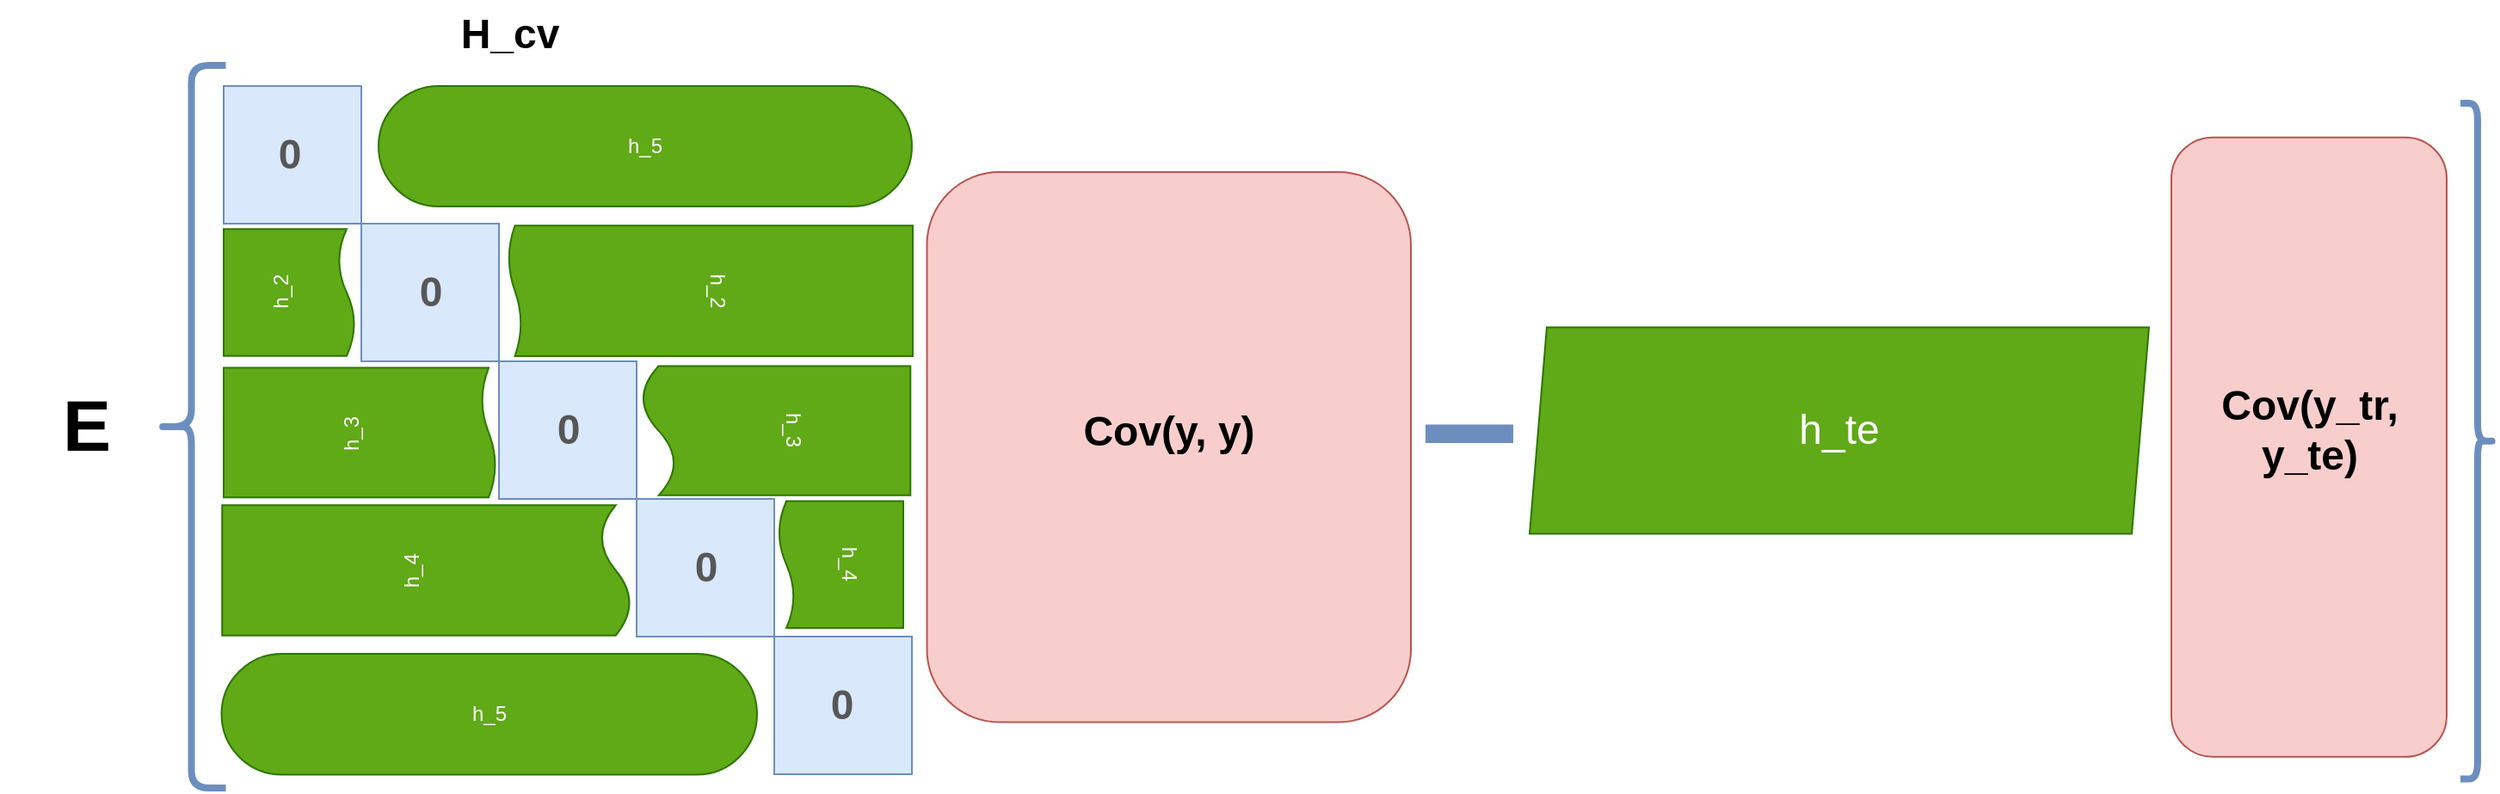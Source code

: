 <mxfile>
    <diagram id="v5qkYwKlUNOBD4TkAYTq" name="Page-1">
        <mxGraphModel dx="1534" dy="843" grid="1" gridSize="10" guides="1" tooltips="1" connect="1" arrows="1" fold="1" page="1" pageScale="1" pageWidth="3300" pageHeight="4681" math="0" shadow="0">
            <root>
                <mxCell id="0"/>
                <mxCell id="1" parent="0"/>
                <mxCell id="15" value="H_cv" style="text;strokeColor=none;fillColor=none;html=1;fontSize=24;fontStyle=1;verticalAlign=middle;align=center;" vertex="1" parent="1">
                    <mxGeometry x="476.25" y="190.25" width="100" height="40" as="geometry"/>
                </mxCell>
                <mxCell id="21" value="" style="rounded=1;whiteSpace=wrap;html=1;fillColor=#f8cecc;strokeColor=#b85450;" vertex="1" parent="1">
                    <mxGeometry x="768.76" y="290" width="281.24" height="319.75" as="geometry"/>
                </mxCell>
                <mxCell id="24" value="&lt;font style=&quot;font-size: 24px;&quot;&gt;h_te&lt;/font&gt;" style="shape=parallelogram;perimeter=parallelogramPerimeter;whiteSpace=wrap;html=1;fixedSize=1;size=10;fillColor=#60a917;fontColor=#ffffff;strokeColor=#2D7600;" vertex="1" parent="1">
                    <mxGeometry x="1119" y="380.25" width="360" height="120" as="geometry"/>
                </mxCell>
                <mxCell id="25" value="" style="rounded=1;whiteSpace=wrap;html=1;fillColor=#f8cecc;strokeColor=#b85450;" vertex="1" parent="1">
                    <mxGeometry x="1492" y="269.87" width="160" height="360" as="geometry"/>
                </mxCell>
                <mxCell id="26" value="" style="rounded=0;whiteSpace=wrap;html=1;strokeColor=#6C8EBF;fillColor=#6C8EBF;" vertex="1" parent="1">
                    <mxGeometry x="1059" y="437.26" width="50" height="9.75" as="geometry"/>
                </mxCell>
                <mxCell id="27" value="&lt;font style=&quot;font-size: 42px;&quot;&gt;E&lt;/font&gt;" style="text;strokeColor=none;fillColor=none;html=1;fontSize=24;fontStyle=1;verticalAlign=middle;align=center;" vertex="1" parent="1">
                    <mxGeometry x="230" y="418" width="100" height="40" as="geometry"/>
                </mxCell>
                <mxCell id="28" value="" style="shape=curlyBracket;whiteSpace=wrap;html=1;rounded=1;labelPosition=left;verticalLabelPosition=middle;align=right;verticalAlign=middle;strokeColor=#6C8EBF;fontSize=42;fillColor=#6C8EBF;strokeWidth=4;" vertex="1" parent="1">
                    <mxGeometry x="321.25" y="228" width="40" height="420" as="geometry"/>
                </mxCell>
                <mxCell id="29" value="" style="shape=curlyBracket;whiteSpace=wrap;html=1;rounded=1;flipH=1;labelPosition=right;verticalLabelPosition=middle;align=left;verticalAlign=middle;strokeColor=#6C8EBF;strokeWidth=4;fontSize=42;fillColor=#6C8EBF;" vertex="1" parent="1">
                    <mxGeometry x="1660" y="250" width="20" height="392.75" as="geometry"/>
                </mxCell>
                <mxCell id="31" value="Cov(y, y)" style="text;strokeColor=none;fillColor=none;html=1;fontSize=24;fontStyle=1;verticalAlign=middle;align=center;strokeWidth=4;" vertex="1" parent="1">
                    <mxGeometry x="859.38" y="421.42" width="100" height="40" as="geometry"/>
                </mxCell>
                <mxCell id="32" value="Cov(y_tr, &lt;br&gt;y_te)" style="text;strokeColor=none;fillColor=none;html=1;fontSize=24;fontStyle=1;verticalAlign=middle;align=center;strokeWidth=4;" vertex="1" parent="1">
                    <mxGeometry x="1522" y="420" width="100" height="40" as="geometry"/>
                </mxCell>
                <mxCell id="34" value="" style="whiteSpace=wrap;html=1;aspect=fixed;fillColor=#dae8fc;strokeColor=#6c8ebf;" vertex="1" parent="1">
                    <mxGeometry x="680" y="560" width="80" height="80" as="geometry"/>
                </mxCell>
                <mxCell id="35" value="" style="whiteSpace=wrap;html=1;aspect=fixed;fillColor=#dae8fc;strokeColor=#6c8ebf;" vertex="1" parent="1">
                    <mxGeometry x="600" y="480" width="80" height="80" as="geometry"/>
                </mxCell>
                <mxCell id="36" value="" style="whiteSpace=wrap;html=1;aspect=fixed;fillColor=#dae8fc;strokeColor=#6c8ebf;" vertex="1" parent="1">
                    <mxGeometry x="520" y="400" width="80" height="80" as="geometry"/>
                </mxCell>
                <mxCell id="37" value="" style="whiteSpace=wrap;html=1;aspect=fixed;fillColor=#dae8fc;strokeColor=#6c8ebf;" vertex="1" parent="1">
                    <mxGeometry x="440" y="320" width="80" height="80" as="geometry"/>
                </mxCell>
                <mxCell id="38" value="" style="whiteSpace=wrap;html=1;aspect=fixed;fillColor=#dae8fc;strokeColor=#6c8ebf;" vertex="1" parent="1">
                    <mxGeometry x="360" y="240" width="80" height="80" as="geometry"/>
                </mxCell>
                <mxCell id="39" value="h_2" style="shape=document;whiteSpace=wrap;html=1;boundedLbl=1;rotation=90;size=0.032;fillColor=#60a917;fontColor=#ffffff;strokeColor=#2D7600;" vertex="1" parent="1">
                    <mxGeometry x="605.07" y="241.56" width="75.87" height="235" as="geometry"/>
                </mxCell>
                <mxCell id="40" value="h_3" style="shape=document;whiteSpace=wrap;html=1;boundedLbl=1;rotation=90;size=0.125;fillColor=#60a917;fontColor=#ffffff;strokeColor=#2D7600;" vertex="1" parent="1">
                    <mxGeometry x="643.48" y="362.28" width="75.18" height="156.13" as="geometry"/>
                </mxCell>
                <mxCell id="41" value="h_4" style="shape=document;whiteSpace=wrap;html=1;boundedLbl=1;rotation=90;size=0.125;fillColor=#60a917;fontColor=#ffffff;strokeColor=#2D7600;" vertex="1" parent="1">
                    <mxGeometry x="681.88" y="481.88" width="73.75" height="72.5" as="geometry"/>
                </mxCell>
                <mxCell id="42" value="h_4" style="shape=document;whiteSpace=wrap;html=1;boundedLbl=1;rotation=-90;size=0.074;fillColor=#60a917;fontColor=#ffffff;strokeColor=#2D7600;" vertex="1" parent="1">
                    <mxGeometry x="440" y="402.75" width="75.75" height="237.5" as="geometry"/>
                </mxCell>
                <mxCell id="43" value="h_3" style="shape=document;whiteSpace=wrap;html=1;boundedLbl=1;rotation=-90;size=0.052;fillColor=#60a917;fontColor=#ffffff;strokeColor=#2D7600;align=center;" vertex="1" parent="1">
                    <mxGeometry x="401.41" y="362.35" width="75.31" height="158.13" as="geometry"/>
                </mxCell>
                <mxCell id="44" value="h_2" style="shape=document;whiteSpace=wrap;html=1;boundedLbl=1;rotation=-90;size=0.125;fillColor=#60a917;fontColor=#ffffff;strokeColor=#2D7600;" vertex="1" parent="1">
                    <mxGeometry x="361.25" y="321.88" width="73.75" height="76.25" as="geometry"/>
                </mxCell>
                <mxCell id="45" value="h_5" style="rounded=1;whiteSpace=wrap;html=1;arcSize=50;fillColor=#60a917;fontColor=#ffffff;strokeColor=#2D7600;" vertex="1" parent="1">
                    <mxGeometry x="358.76" y="570" width="311.24" height="70.25" as="geometry"/>
                </mxCell>
                <mxCell id="46" value="&lt;font color=&quot;#575757&quot;&gt;0&lt;/font&gt;" style="text;html=1;fontSize=24;fontStyle=1;verticalAlign=middle;align=center;" vertex="1" parent="1">
                    <mxGeometry x="430" y="340.25" width="100" height="40" as="geometry"/>
                </mxCell>
                <mxCell id="47" value="&lt;font color=&quot;#575757&quot;&gt;0&lt;/font&gt;" style="text;html=1;fontSize=24;fontStyle=1;verticalAlign=middle;align=center;" vertex="1" parent="1">
                    <mxGeometry x="510" y="420.25" width="100" height="40" as="geometry"/>
                </mxCell>
                <mxCell id="48" value="&lt;font color=&quot;#575757&quot;&gt;0&lt;/font&gt;" style="text;html=1;fontSize=24;fontStyle=1;verticalAlign=middle;align=center;" vertex="1" parent="1">
                    <mxGeometry x="589.5" y="500.25" width="100" height="40" as="geometry"/>
                </mxCell>
                <mxCell id="49" value="&lt;font color=&quot;#575757&quot;&gt;0&lt;/font&gt;" style="text;html=1;fontSize=24;fontStyle=1;verticalAlign=middle;align=center;" vertex="1" parent="1">
                    <mxGeometry x="668.76" y="580.25" width="100" height="40" as="geometry"/>
                </mxCell>
                <mxCell id="50" value="h_5" style="rounded=1;whiteSpace=wrap;html=1;arcSize=50;fillColor=#60a917;fontColor=#ffffff;strokeColor=#2D7600;" vertex="1" parent="1">
                    <mxGeometry x="450" y="240" width="310" height="70" as="geometry"/>
                </mxCell>
                <mxCell id="68" value="&lt;font color=&quot;#575757&quot;&gt;0&lt;/font&gt;" style="text;html=1;fontSize=24;fontStyle=1;verticalAlign=middle;align=center;" vertex="1" parent="1">
                    <mxGeometry x="348.12" y="260" width="100" height="40" as="geometry"/>
                </mxCell>
            </root>
        </mxGraphModel>
    </diagram>
</mxfile>